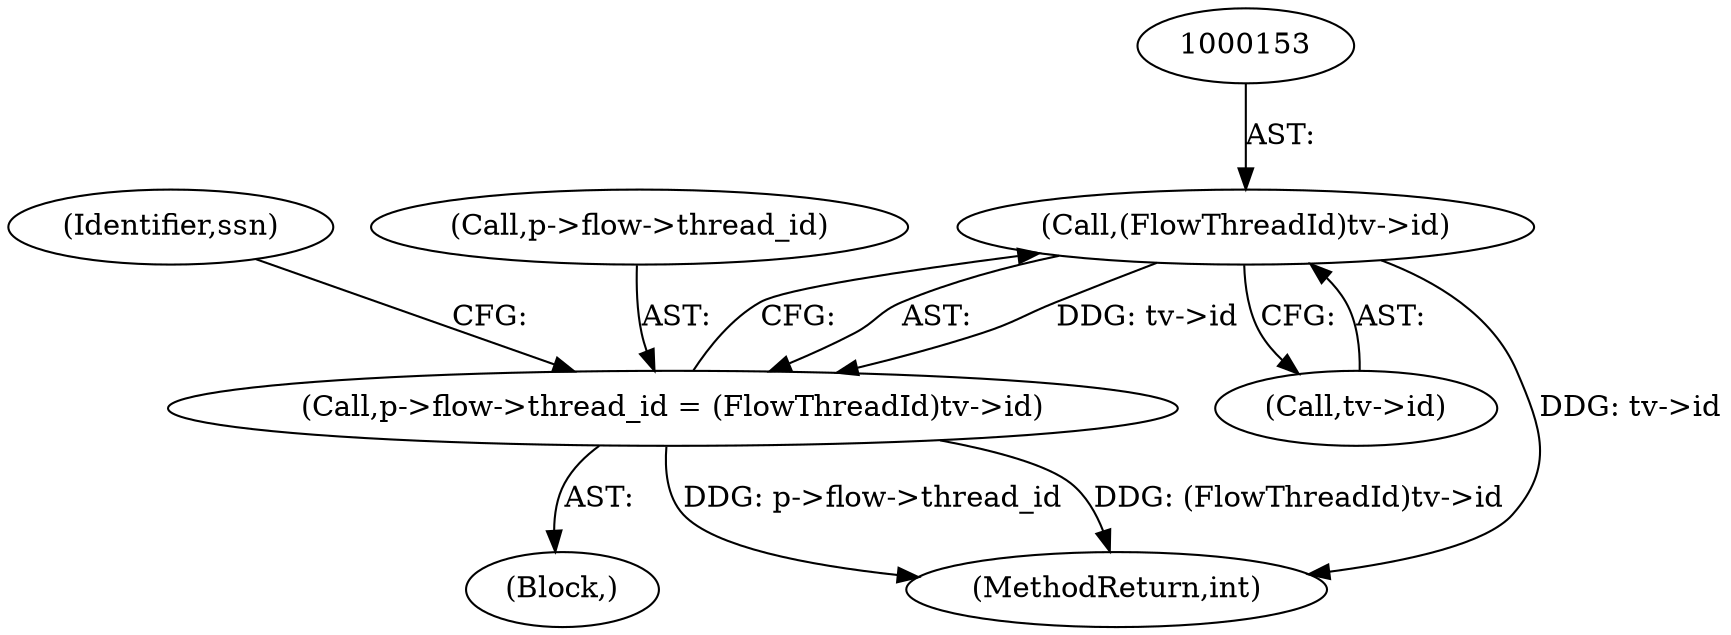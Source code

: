 digraph "0_suricata_843d0b7a10bb45627f94764a6c5d468a24143345@pointer" {
"1000152" [label="(Call,(FlowThreadId)tv->id)"];
"1000146" [label="(Call,p->flow->thread_id = (FlowThreadId)tv->id)"];
"1000154" [label="(Call,tv->id)"];
"1000184" [label="(Identifier,ssn)"];
"1000152" [label="(Call,(FlowThreadId)tv->id)"];
"1000147" [label="(Call,p->flow->thread_id)"];
"1000764" [label="(MethodReturn,int)"];
"1000145" [label="(Block,)"];
"1000146" [label="(Call,p->flow->thread_id = (FlowThreadId)tv->id)"];
"1000152" -> "1000146"  [label="AST: "];
"1000152" -> "1000154"  [label="CFG: "];
"1000153" -> "1000152"  [label="AST: "];
"1000154" -> "1000152"  [label="AST: "];
"1000146" -> "1000152"  [label="CFG: "];
"1000152" -> "1000764"  [label="DDG: tv->id"];
"1000152" -> "1000146"  [label="DDG: tv->id"];
"1000146" -> "1000145"  [label="AST: "];
"1000147" -> "1000146"  [label="AST: "];
"1000184" -> "1000146"  [label="CFG: "];
"1000146" -> "1000764"  [label="DDG: (FlowThreadId)tv->id"];
"1000146" -> "1000764"  [label="DDG: p->flow->thread_id"];
}
